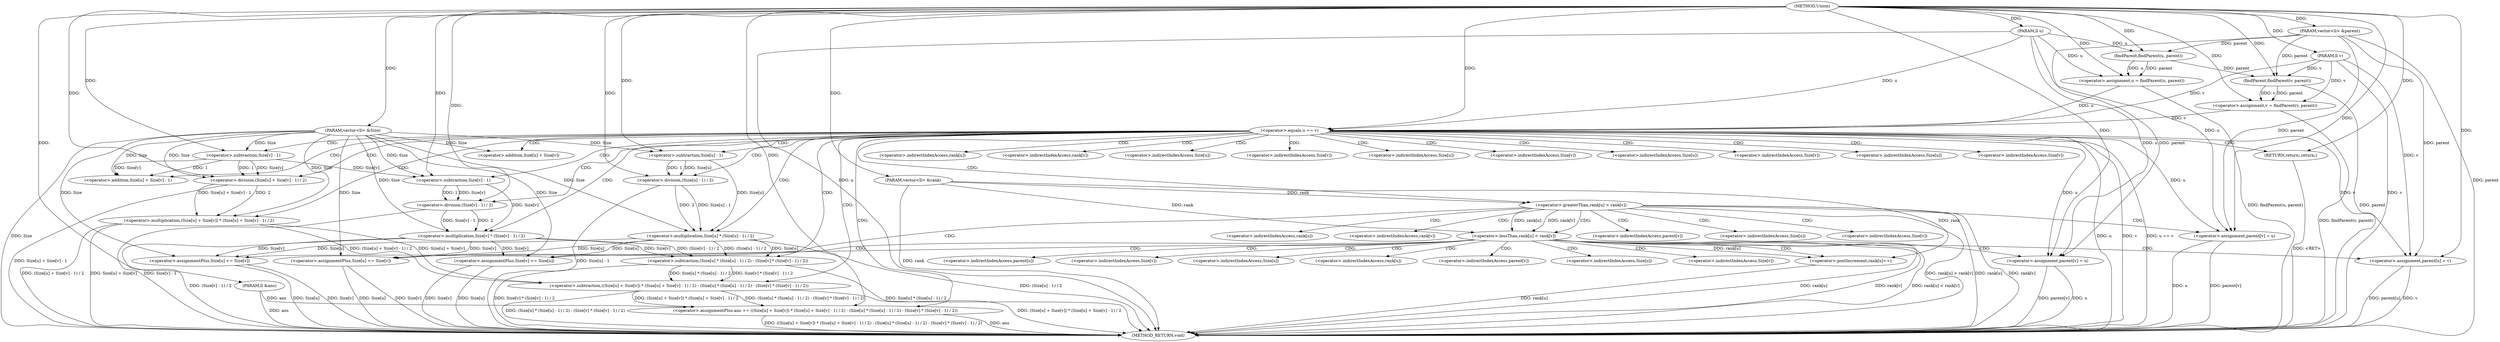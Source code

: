 digraph "Union" {  
"1000712" [label = "(METHOD,Union)" ]
"1000843" [label = "(METHOD_RETURN,void)" ]
"1000713" [label = "(PARAM,ll u)" ]
"1000714" [label = "(PARAM,ll v)" ]
"1000715" [label = "(PARAM,ll &ans)" ]
"1000716" [label = "(PARAM,vector<ll> &Size)" ]
"1000717" [label = "(PARAM,vector<ll> &parent)" ]
"1000718" [label = "(PARAM,vector<ll> &rank)" ]
"1000737" [label = "(<operator>.assignmentPlus,ans += ((Size[u] + Size[v]) * (Size[u] + Size[v] - 1) / 2) - (Size[u] * (Size[u] - 1) / 2) - (Size[v] * (Size[v] - 1) / 2))" ]
"1000721" [label = "(<operator>.assignment,u = findParent(u, parent))" ]
"1000726" [label = "(<operator>.assignment,v = findParent(v, parent))" ]
"1000732" [label = "(<operator>.equals,u == v)" ]
"1000783" [label = "(<operator>.greaterThan,rank[u] > rank[v])" ]
"1000736" [label = "(RETURN,return;,return;)" ]
"1000739" [label = "(<operator>.subtraction,((Size[u] + Size[v]) * (Size[u] + Size[v] - 1) / 2) - (Size[u] * (Size[u] - 1) / 2) - (Size[v] * (Size[v] - 1) / 2))" ]
"1000791" [label = "(<operator>.assignment,parent[v] = u)" ]
"1000796" [label = "(<operator>.assignmentPlus,Size[u] += Size[v])" ]
"1000723" [label = "(findParent,findParent(u, parent))" ]
"1000728" [label = "(findParent,findParent(v, parent))" ]
"1000740" [label = "(<operator>.multiplication,(Size[u] + Size[v]) * (Size[u] + Size[v] - 1) / 2)" ]
"1000759" [label = "(<operator>.subtraction,(Size[u] * (Size[u] - 1) / 2) - (Size[v] * (Size[v] - 1) / 2))" ]
"1000805" [label = "(<operator>.lessThan,rank[u] < rank[v])" ]
"1000741" [label = "(<operator>.addition,Size[u] + Size[v])" ]
"1000748" [label = "(<operator>.division,(Size[u] + Size[v] - 1) / 2)" ]
"1000760" [label = "(<operator>.multiplication,Size[u] * (Size[u] - 1) / 2)" ]
"1000771" [label = "(<operator>.multiplication,Size[v] * (Size[v] - 1) / 2)" ]
"1000813" [label = "(<operator>.assignment,parent[u] = v)" ]
"1000818" [label = "(<operator>.assignmentPlus,Size[v] += Size[u])" ]
"1000749" [label = "(<operator>.addition,Size[u] + Size[v] - 1)" ]
"1000764" [label = "(<operator>.division,(Size[u] - 1) / 2)" ]
"1000775" [label = "(<operator>.division,(Size[v] - 1) / 2)" ]
"1000827" [label = "(<operator>.postIncrement,rank[u]++)" ]
"1000831" [label = "(<operator>.assignment,parent[v] = u)" ]
"1000836" [label = "(<operator>.assignmentPlus,Size[u] += Size[v])" ]
"1000753" [label = "(<operator>.subtraction,Size[v] - 1)" ]
"1000765" [label = "(<operator>.subtraction,Size[u] - 1)" ]
"1000776" [label = "(<operator>.subtraction,Size[v] - 1)" ]
"1000784" [label = "(<operator>.indirectIndexAccess,rank[u])" ]
"1000787" [label = "(<operator>.indirectIndexAccess,rank[v])" ]
"1000792" [label = "(<operator>.indirectIndexAccess,parent[v])" ]
"1000797" [label = "(<operator>.indirectIndexAccess,Size[u])" ]
"1000800" [label = "(<operator>.indirectIndexAccess,Size[v])" ]
"1000742" [label = "(<operator>.indirectIndexAccess,Size[u])" ]
"1000745" [label = "(<operator>.indirectIndexAccess,Size[v])" ]
"1000761" [label = "(<operator>.indirectIndexAccess,Size[u])" ]
"1000772" [label = "(<operator>.indirectIndexAccess,Size[v])" ]
"1000806" [label = "(<operator>.indirectIndexAccess,rank[u])" ]
"1000809" [label = "(<operator>.indirectIndexAccess,rank[v])" ]
"1000750" [label = "(<operator>.indirectIndexAccess,Size[u])" ]
"1000814" [label = "(<operator>.indirectIndexAccess,parent[u])" ]
"1000819" [label = "(<operator>.indirectIndexAccess,Size[v])" ]
"1000822" [label = "(<operator>.indirectIndexAccess,Size[u])" ]
"1000754" [label = "(<operator>.indirectIndexAccess,Size[v])" ]
"1000766" [label = "(<operator>.indirectIndexAccess,Size[u])" ]
"1000777" [label = "(<operator>.indirectIndexAccess,Size[v])" ]
"1000828" [label = "(<operator>.indirectIndexAccess,rank[u])" ]
"1000832" [label = "(<operator>.indirectIndexAccess,parent[v])" ]
"1000837" [label = "(<operator>.indirectIndexAccess,Size[u])" ]
"1000840" [label = "(<operator>.indirectIndexAccess,Size[v])" ]
  "1000713" -> "1000843"  [ label = "DDG: u"] 
  "1000714" -> "1000843"  [ label = "DDG: v"] 
  "1000715" -> "1000843"  [ label = "DDG: ans"] 
  "1000716" -> "1000843"  [ label = "DDG: Size"] 
  "1000717" -> "1000843"  [ label = "DDG: parent"] 
  "1000718" -> "1000843"  [ label = "DDG: rank"] 
  "1000721" -> "1000843"  [ label = "DDG: findParent(u, parent)"] 
  "1000728" -> "1000843"  [ label = "DDG: parent"] 
  "1000726" -> "1000843"  [ label = "DDG: findParent(v, parent)"] 
  "1000732" -> "1000843"  [ label = "DDG: u"] 
  "1000732" -> "1000843"  [ label = "DDG: v"] 
  "1000732" -> "1000843"  [ label = "DDG: u == v"] 
  "1000737" -> "1000843"  [ label = "DDG: ans"] 
  "1000740" -> "1000843"  [ label = "DDG: Size[u] + Size[v]"] 
  "1000748" -> "1000843"  [ label = "DDG: Size[u] + Size[v] - 1"] 
  "1000740" -> "1000843"  [ label = "DDG: (Size[u] + Size[v] - 1) / 2"] 
  "1000739" -> "1000843"  [ label = "DDG: (Size[u] + Size[v]) * (Size[u] + Size[v] - 1) / 2"] 
  "1000764" -> "1000843"  [ label = "DDG: Size[u] - 1"] 
  "1000760" -> "1000843"  [ label = "DDG: (Size[u] - 1) / 2"] 
  "1000759" -> "1000843"  [ label = "DDG: Size[u] * (Size[u] - 1) / 2"] 
  "1000775" -> "1000843"  [ label = "DDG: Size[v] - 1"] 
  "1000771" -> "1000843"  [ label = "DDG: (Size[v] - 1) / 2"] 
  "1000759" -> "1000843"  [ label = "DDG: Size[v] * (Size[v] - 1) / 2"] 
  "1000739" -> "1000843"  [ label = "DDG: (Size[u] * (Size[u] - 1) / 2) - (Size[v] * (Size[v] - 1) / 2)"] 
  "1000737" -> "1000843"  [ label = "DDG: ((Size[u] + Size[v]) * (Size[u] + Size[v] - 1) / 2) - (Size[u] * (Size[u] - 1) / 2) - (Size[v] * (Size[v] - 1) / 2)"] 
  "1000783" -> "1000843"  [ label = "DDG: rank[u]"] 
  "1000783" -> "1000843"  [ label = "DDG: rank[v]"] 
  "1000783" -> "1000843"  [ label = "DDG: rank[u] > rank[v]"] 
  "1000805" -> "1000843"  [ label = "DDG: rank[u]"] 
  "1000805" -> "1000843"  [ label = "DDG: rank[v]"] 
  "1000805" -> "1000843"  [ label = "DDG: rank[u] < rank[v]"] 
  "1000827" -> "1000843"  [ label = "DDG: rank[u]"] 
  "1000831" -> "1000843"  [ label = "DDG: parent[v]"] 
  "1000831" -> "1000843"  [ label = "DDG: u"] 
  "1000836" -> "1000843"  [ label = "DDG: Size[u]"] 
  "1000836" -> "1000843"  [ label = "DDG: Size[v]"] 
  "1000813" -> "1000843"  [ label = "DDG: parent[u]"] 
  "1000813" -> "1000843"  [ label = "DDG: v"] 
  "1000818" -> "1000843"  [ label = "DDG: Size[v]"] 
  "1000818" -> "1000843"  [ label = "DDG: Size[u]"] 
  "1000791" -> "1000843"  [ label = "DDG: parent[v]"] 
  "1000791" -> "1000843"  [ label = "DDG: u"] 
  "1000796" -> "1000843"  [ label = "DDG: Size[u]"] 
  "1000796" -> "1000843"  [ label = "DDG: Size[v]"] 
  "1000736" -> "1000843"  [ label = "DDG: <RET>"] 
  "1000712" -> "1000713"  [ label = "DDG: "] 
  "1000712" -> "1000714"  [ label = "DDG: "] 
  "1000712" -> "1000715"  [ label = "DDG: "] 
  "1000712" -> "1000716"  [ label = "DDG: "] 
  "1000712" -> "1000717"  [ label = "DDG: "] 
  "1000712" -> "1000718"  [ label = "DDG: "] 
  "1000739" -> "1000737"  [ label = "DDG: (Size[u] + Size[v]) * (Size[u] + Size[v] - 1) / 2"] 
  "1000739" -> "1000737"  [ label = "DDG: (Size[u] * (Size[u] - 1) / 2) - (Size[v] * (Size[v] - 1) / 2)"] 
  "1000723" -> "1000721"  [ label = "DDG: parent"] 
  "1000723" -> "1000721"  [ label = "DDG: u"] 
  "1000728" -> "1000726"  [ label = "DDG: v"] 
  "1000728" -> "1000726"  [ label = "DDG: parent"] 
  "1000715" -> "1000737"  [ label = "DDG: ans"] 
  "1000712" -> "1000737"  [ label = "DDG: "] 
  "1000713" -> "1000721"  [ label = "DDG: u"] 
  "1000712" -> "1000721"  [ label = "DDG: "] 
  "1000714" -> "1000726"  [ label = "DDG: v"] 
  "1000712" -> "1000726"  [ label = "DDG: "] 
  "1000721" -> "1000732"  [ label = "DDG: u"] 
  "1000713" -> "1000732"  [ label = "DDG: u"] 
  "1000712" -> "1000732"  [ label = "DDG: "] 
  "1000726" -> "1000732"  [ label = "DDG: v"] 
  "1000714" -> "1000732"  [ label = "DDG: v"] 
  "1000712" -> "1000736"  [ label = "DDG: "] 
  "1000740" -> "1000739"  [ label = "DDG: Size[u] + Size[v]"] 
  "1000740" -> "1000739"  [ label = "DDG: (Size[u] + Size[v] - 1) / 2"] 
  "1000759" -> "1000739"  [ label = "DDG: Size[u] * (Size[u] - 1) / 2"] 
  "1000759" -> "1000739"  [ label = "DDG: Size[v] * (Size[v] - 1) / 2"] 
  "1000718" -> "1000783"  [ label = "DDG: rank"] 
  "1000732" -> "1000791"  [ label = "DDG: u"] 
  "1000713" -> "1000791"  [ label = "DDG: u"] 
  "1000712" -> "1000791"  [ label = "DDG: "] 
  "1000771" -> "1000796"  [ label = "DDG: Size[v]"] 
  "1000716" -> "1000796"  [ label = "DDG: Size"] 
  "1000713" -> "1000723"  [ label = "DDG: u"] 
  "1000712" -> "1000723"  [ label = "DDG: "] 
  "1000717" -> "1000723"  [ label = "DDG: parent"] 
  "1000714" -> "1000728"  [ label = "DDG: v"] 
  "1000712" -> "1000728"  [ label = "DDG: "] 
  "1000723" -> "1000728"  [ label = "DDG: parent"] 
  "1000717" -> "1000728"  [ label = "DDG: parent"] 
  "1000716" -> "1000740"  [ label = "DDG: Size"] 
  "1000748" -> "1000740"  [ label = "DDG: 2"] 
  "1000748" -> "1000740"  [ label = "DDG: Size[u] + Size[v] - 1"] 
  "1000760" -> "1000759"  [ label = "DDG: Size[u]"] 
  "1000760" -> "1000759"  [ label = "DDG: (Size[u] - 1) / 2"] 
  "1000771" -> "1000759"  [ label = "DDG: (Size[v] - 1) / 2"] 
  "1000771" -> "1000759"  [ label = "DDG: Size[v]"] 
  "1000717" -> "1000791"  [ label = "DDG: parent"] 
  "1000760" -> "1000796"  [ label = "DDG: Size[u]"] 
  "1000716" -> "1000741"  [ label = "DDG: Size"] 
  "1000753" -> "1000748"  [ label = "DDG: Size[v]"] 
  "1000753" -> "1000748"  [ label = "DDG: 1"] 
  "1000716" -> "1000748"  [ label = "DDG: Size"] 
  "1000712" -> "1000748"  [ label = "DDG: "] 
  "1000765" -> "1000760"  [ label = "DDG: Size[u]"] 
  "1000716" -> "1000760"  [ label = "DDG: Size"] 
  "1000764" -> "1000760"  [ label = "DDG: 2"] 
  "1000764" -> "1000760"  [ label = "DDG: Size[u] - 1"] 
  "1000776" -> "1000771"  [ label = "DDG: Size[v]"] 
  "1000716" -> "1000771"  [ label = "DDG: Size"] 
  "1000775" -> "1000771"  [ label = "DDG: 2"] 
  "1000775" -> "1000771"  [ label = "DDG: Size[v] - 1"] 
  "1000783" -> "1000805"  [ label = "DDG: rank[u]"] 
  "1000718" -> "1000805"  [ label = "DDG: rank"] 
  "1000783" -> "1000805"  [ label = "DDG: rank[v]"] 
  "1000732" -> "1000813"  [ label = "DDG: v"] 
  "1000714" -> "1000813"  [ label = "DDG: v"] 
  "1000712" -> "1000813"  [ label = "DDG: "] 
  "1000760" -> "1000818"  [ label = "DDG: Size[u]"] 
  "1000716" -> "1000818"  [ label = "DDG: Size"] 
  "1000716" -> "1000749"  [ label = "DDG: Size"] 
  "1000753" -> "1000749"  [ label = "DDG: Size[v]"] 
  "1000753" -> "1000749"  [ label = "DDG: 1"] 
  "1000765" -> "1000764"  [ label = "DDG: Size[u]"] 
  "1000765" -> "1000764"  [ label = "DDG: 1"] 
  "1000712" -> "1000764"  [ label = "DDG: "] 
  "1000776" -> "1000775"  [ label = "DDG: Size[v]"] 
  "1000776" -> "1000775"  [ label = "DDG: 1"] 
  "1000712" -> "1000775"  [ label = "DDG: "] 
  "1000717" -> "1000813"  [ label = "DDG: parent"] 
  "1000771" -> "1000818"  [ label = "DDG: Size[v]"] 
  "1000732" -> "1000831"  [ label = "DDG: u"] 
  "1000713" -> "1000831"  [ label = "DDG: u"] 
  "1000712" -> "1000831"  [ label = "DDG: "] 
  "1000771" -> "1000836"  [ label = "DDG: Size[v]"] 
  "1000716" -> "1000836"  [ label = "DDG: Size"] 
  "1000716" -> "1000753"  [ label = "DDG: Size"] 
  "1000712" -> "1000753"  [ label = "DDG: "] 
  "1000716" -> "1000765"  [ label = "DDG: Size"] 
  "1000712" -> "1000765"  [ label = "DDG: "] 
  "1000753" -> "1000776"  [ label = "DDG: Size[v]"] 
  "1000716" -> "1000776"  [ label = "DDG: Size"] 
  "1000712" -> "1000776"  [ label = "DDG: "] 
  "1000805" -> "1000827"  [ label = "DDG: rank[u]"] 
  "1000718" -> "1000827"  [ label = "DDG: rank"] 
  "1000717" -> "1000831"  [ label = "DDG: parent"] 
  "1000760" -> "1000836"  [ label = "DDG: Size[u]"] 
  "1000732" -> "1000764"  [ label = "CDG: "] 
  "1000732" -> "1000772"  [ label = "CDG: "] 
  "1000732" -> "1000765"  [ label = "CDG: "] 
  "1000732" -> "1000748"  [ label = "CDG: "] 
  "1000732" -> "1000736"  [ label = "CDG: "] 
  "1000732" -> "1000740"  [ label = "CDG: "] 
  "1000732" -> "1000784"  [ label = "CDG: "] 
  "1000732" -> "1000761"  [ label = "CDG: "] 
  "1000732" -> "1000754"  [ label = "CDG: "] 
  "1000732" -> "1000777"  [ label = "CDG: "] 
  "1000732" -> "1000783"  [ label = "CDG: "] 
  "1000732" -> "1000749"  [ label = "CDG: "] 
  "1000732" -> "1000775"  [ label = "CDG: "] 
  "1000732" -> "1000760"  [ label = "CDG: "] 
  "1000732" -> "1000776"  [ label = "CDG: "] 
  "1000732" -> "1000742"  [ label = "CDG: "] 
  "1000732" -> "1000739"  [ label = "CDG: "] 
  "1000732" -> "1000759"  [ label = "CDG: "] 
  "1000732" -> "1000741"  [ label = "CDG: "] 
  "1000732" -> "1000750"  [ label = "CDG: "] 
  "1000732" -> "1000753"  [ label = "CDG: "] 
  "1000732" -> "1000787"  [ label = "CDG: "] 
  "1000732" -> "1000737"  [ label = "CDG: "] 
  "1000732" -> "1000766"  [ label = "CDG: "] 
  "1000732" -> "1000745"  [ label = "CDG: "] 
  "1000732" -> "1000771"  [ label = "CDG: "] 
  "1000783" -> "1000806"  [ label = "CDG: "] 
  "1000783" -> "1000800"  [ label = "CDG: "] 
  "1000783" -> "1000796"  [ label = "CDG: "] 
  "1000783" -> "1000809"  [ label = "CDG: "] 
  "1000783" -> "1000791"  [ label = "CDG: "] 
  "1000783" -> "1000797"  [ label = "CDG: "] 
  "1000783" -> "1000805"  [ label = "CDG: "] 
  "1000783" -> "1000792"  [ label = "CDG: "] 
  "1000805" -> "1000822"  [ label = "CDG: "] 
  "1000805" -> "1000832"  [ label = "CDG: "] 
  "1000805" -> "1000819"  [ label = "CDG: "] 
  "1000805" -> "1000840"  [ label = "CDG: "] 
  "1000805" -> "1000827"  [ label = "CDG: "] 
  "1000805" -> "1000818"  [ label = "CDG: "] 
  "1000805" -> "1000828"  [ label = "CDG: "] 
  "1000805" -> "1000814"  [ label = "CDG: "] 
  "1000805" -> "1000836"  [ label = "CDG: "] 
  "1000805" -> "1000831"  [ label = "CDG: "] 
  "1000805" -> "1000837"  [ label = "CDG: "] 
  "1000805" -> "1000813"  [ label = "CDG: "] 
}
